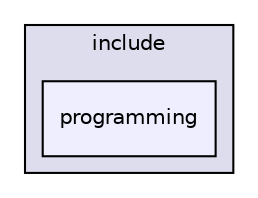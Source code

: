 digraph "D:/Pool/eclipse-workspace_aarch64/newspace/raspiOS/include/programming" {
  compound=true
  node [ fontsize="10", fontname="Helvetica"];
  edge [ labelfontsize="10", labelfontname="Helvetica"];
  subgraph clusterdir_d44c64559bbebec7f509842c48db8b23 {
    graph [ bgcolor="#ddddee", pencolor="black", label="include" fontname="Helvetica", fontsize="10", URL="dir_d44c64559bbebec7f509842c48db8b23.html"]
  dir_2aa1e926f43384db23360c01a574d2c4 [shape=box, label="programming", style="filled", fillcolor="#eeeeff", pencolor="black", URL="dir_2aa1e926f43384db23360c01a574d2c4.html"];
  }
}
